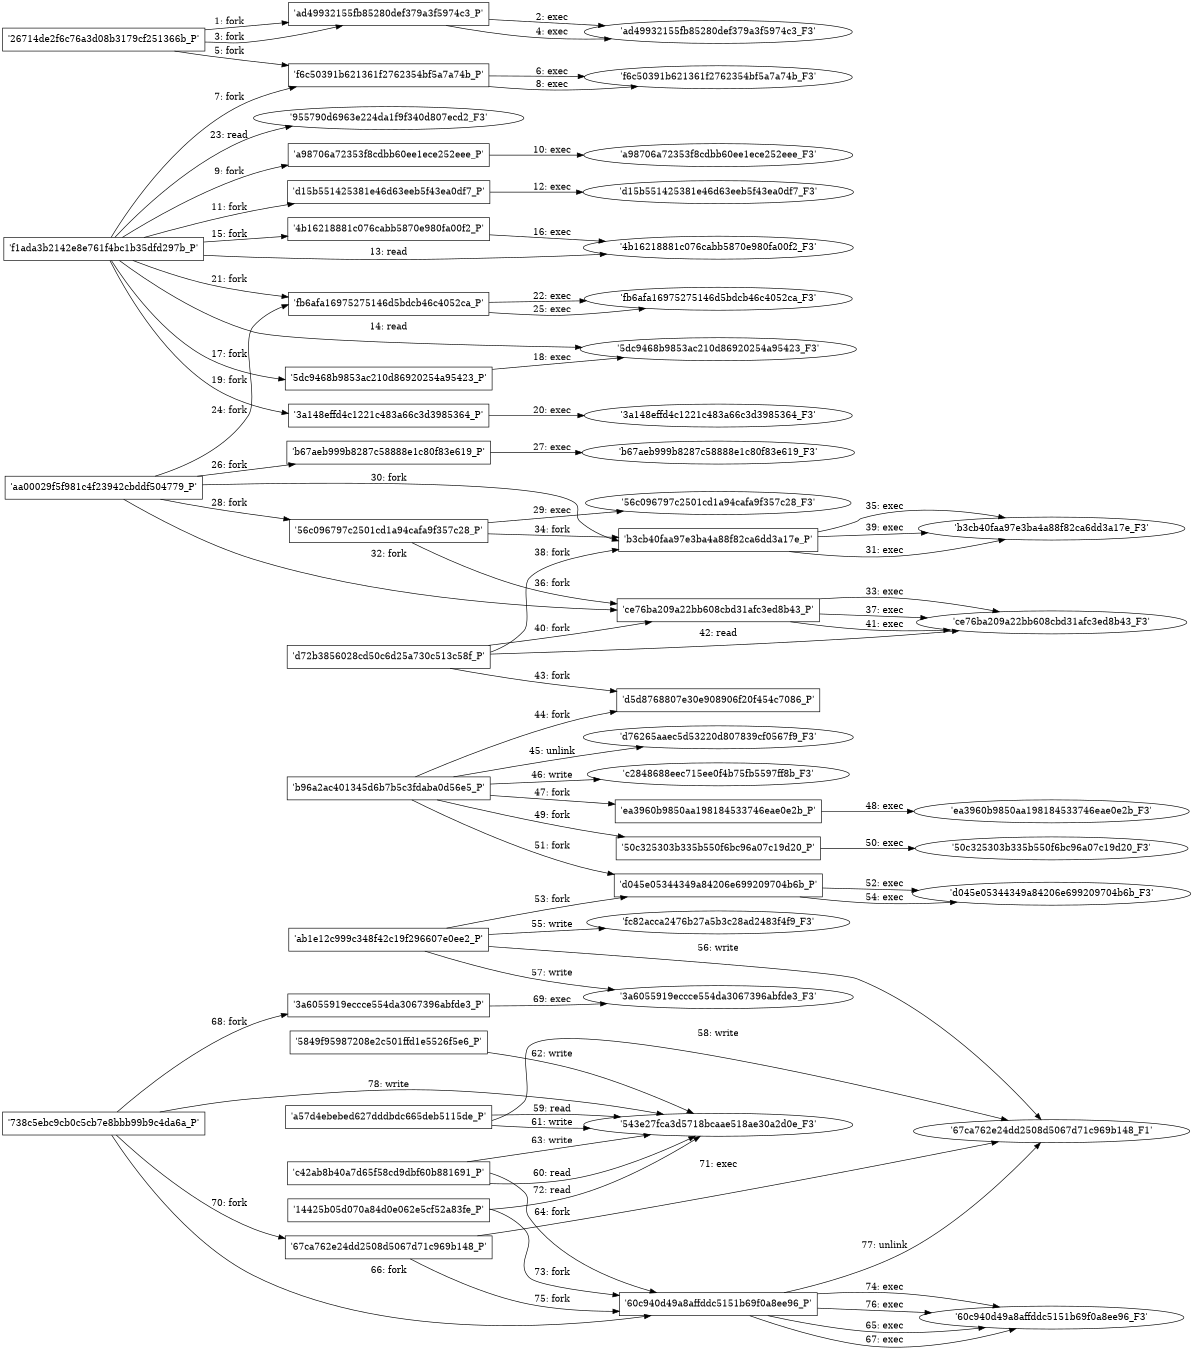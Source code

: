 digraph "D:\Learning\Paper\apt\基于CTI的攻击预警\Dataset\攻击图\ASGfromALLCTI\Threat Roundup for February 21 to February 28.dot" {
rankdir="LR"
size="9"
fixedsize="false"
splines="true"
nodesep=0.3
ranksep=0
fontsize=10
overlap="scalexy"
engine= "neato"
	"'26714de2f6c76a3d08b3179cf251366b_P'" [node_type=Process shape=box]
	"'ad49932155fb85280def379a3f5974c3_P'" [node_type=Process shape=box]
	"'26714de2f6c76a3d08b3179cf251366b_P'" -> "'ad49932155fb85280def379a3f5974c3_P'" [label="1: fork"]
	"'ad49932155fb85280def379a3f5974c3_P'" [node_type=Process shape=box]
	"'ad49932155fb85280def379a3f5974c3_F3'" [node_type=File shape=ellipse]
	"'ad49932155fb85280def379a3f5974c3_P'" -> "'ad49932155fb85280def379a3f5974c3_F3'" [label="2: exec"]
	"'26714de2f6c76a3d08b3179cf251366b_P'" [node_type=Process shape=box]
	"'ad49932155fb85280def379a3f5974c3_P'" [node_type=Process shape=box]
	"'26714de2f6c76a3d08b3179cf251366b_P'" -> "'ad49932155fb85280def379a3f5974c3_P'" [label="3: fork"]
	"'ad49932155fb85280def379a3f5974c3_P'" [node_type=Process shape=box]
	"'ad49932155fb85280def379a3f5974c3_F3'" [node_type=File shape=ellipse]
	"'ad49932155fb85280def379a3f5974c3_P'" -> "'ad49932155fb85280def379a3f5974c3_F3'" [label="4: exec"]
	"'26714de2f6c76a3d08b3179cf251366b_P'" [node_type=Process shape=box]
	"'f6c50391b621361f2762354bf5a7a74b_P'" [node_type=Process shape=box]
	"'26714de2f6c76a3d08b3179cf251366b_P'" -> "'f6c50391b621361f2762354bf5a7a74b_P'" [label="5: fork"]
	"'f6c50391b621361f2762354bf5a7a74b_P'" [node_type=Process shape=box]
	"'f6c50391b621361f2762354bf5a7a74b_F3'" [node_type=File shape=ellipse]
	"'f6c50391b621361f2762354bf5a7a74b_P'" -> "'f6c50391b621361f2762354bf5a7a74b_F3'" [label="6: exec"]
	"'f1ada3b2142e8e761f4bc1b35dfd297b_P'" [node_type=Process shape=box]
	"'f6c50391b621361f2762354bf5a7a74b_P'" [node_type=Process shape=box]
	"'f1ada3b2142e8e761f4bc1b35dfd297b_P'" -> "'f6c50391b621361f2762354bf5a7a74b_P'" [label="7: fork"]
	"'f6c50391b621361f2762354bf5a7a74b_P'" [node_type=Process shape=box]
	"'f6c50391b621361f2762354bf5a7a74b_F3'" [node_type=File shape=ellipse]
	"'f6c50391b621361f2762354bf5a7a74b_P'" -> "'f6c50391b621361f2762354bf5a7a74b_F3'" [label="8: exec"]
	"'f1ada3b2142e8e761f4bc1b35dfd297b_P'" [node_type=Process shape=box]
	"'a98706a72353f8cdbb60ee1ece252eee_P'" [node_type=Process shape=box]
	"'f1ada3b2142e8e761f4bc1b35dfd297b_P'" -> "'a98706a72353f8cdbb60ee1ece252eee_P'" [label="9: fork"]
	"'a98706a72353f8cdbb60ee1ece252eee_P'" [node_type=Process shape=box]
	"'a98706a72353f8cdbb60ee1ece252eee_F3'" [node_type=File shape=ellipse]
	"'a98706a72353f8cdbb60ee1ece252eee_P'" -> "'a98706a72353f8cdbb60ee1ece252eee_F3'" [label="10: exec"]
	"'f1ada3b2142e8e761f4bc1b35dfd297b_P'" [node_type=Process shape=box]
	"'d15b551425381e46d63eeb5f43ea0df7_P'" [node_type=Process shape=box]
	"'f1ada3b2142e8e761f4bc1b35dfd297b_P'" -> "'d15b551425381e46d63eeb5f43ea0df7_P'" [label="11: fork"]
	"'d15b551425381e46d63eeb5f43ea0df7_P'" [node_type=Process shape=box]
	"'d15b551425381e46d63eeb5f43ea0df7_F3'" [node_type=File shape=ellipse]
	"'d15b551425381e46d63eeb5f43ea0df7_P'" -> "'d15b551425381e46d63eeb5f43ea0df7_F3'" [label="12: exec"]
	"'4b16218881c076cabb5870e980fa00f2_F3'" [node_type=file shape=ellipse]
	"'f1ada3b2142e8e761f4bc1b35dfd297b_P'" [node_type=Process shape=box]
	"'f1ada3b2142e8e761f4bc1b35dfd297b_P'" -> "'4b16218881c076cabb5870e980fa00f2_F3'" [label="13: read"]
	"'5dc9468b9853ac210d86920254a95423_F3'" [node_type=file shape=ellipse]
	"'f1ada3b2142e8e761f4bc1b35dfd297b_P'" [node_type=Process shape=box]
	"'f1ada3b2142e8e761f4bc1b35dfd297b_P'" -> "'5dc9468b9853ac210d86920254a95423_F3'" [label="14: read"]
	"'f1ada3b2142e8e761f4bc1b35dfd297b_P'" [node_type=Process shape=box]
	"'4b16218881c076cabb5870e980fa00f2_P'" [node_type=Process shape=box]
	"'f1ada3b2142e8e761f4bc1b35dfd297b_P'" -> "'4b16218881c076cabb5870e980fa00f2_P'" [label="15: fork"]
	"'4b16218881c076cabb5870e980fa00f2_P'" [node_type=Process shape=box]
	"'4b16218881c076cabb5870e980fa00f2_F3'" [node_type=File shape=ellipse]
	"'4b16218881c076cabb5870e980fa00f2_P'" -> "'4b16218881c076cabb5870e980fa00f2_F3'" [label="16: exec"]
	"'f1ada3b2142e8e761f4bc1b35dfd297b_P'" [node_type=Process shape=box]
	"'5dc9468b9853ac210d86920254a95423_P'" [node_type=Process shape=box]
	"'f1ada3b2142e8e761f4bc1b35dfd297b_P'" -> "'5dc9468b9853ac210d86920254a95423_P'" [label="17: fork"]
	"'5dc9468b9853ac210d86920254a95423_P'" [node_type=Process shape=box]
	"'5dc9468b9853ac210d86920254a95423_F3'" [node_type=File shape=ellipse]
	"'5dc9468b9853ac210d86920254a95423_P'" -> "'5dc9468b9853ac210d86920254a95423_F3'" [label="18: exec"]
	"'f1ada3b2142e8e761f4bc1b35dfd297b_P'" [node_type=Process shape=box]
	"'3a148effd4c1221c483a66c3d3985364_P'" [node_type=Process shape=box]
	"'f1ada3b2142e8e761f4bc1b35dfd297b_P'" -> "'3a148effd4c1221c483a66c3d3985364_P'" [label="19: fork"]
	"'3a148effd4c1221c483a66c3d3985364_P'" [node_type=Process shape=box]
	"'3a148effd4c1221c483a66c3d3985364_F3'" [node_type=File shape=ellipse]
	"'3a148effd4c1221c483a66c3d3985364_P'" -> "'3a148effd4c1221c483a66c3d3985364_F3'" [label="20: exec"]
	"'f1ada3b2142e8e761f4bc1b35dfd297b_P'" [node_type=Process shape=box]
	"'fb6afa16975275146d5bdcb46c4052ca_P'" [node_type=Process shape=box]
	"'f1ada3b2142e8e761f4bc1b35dfd297b_P'" -> "'fb6afa16975275146d5bdcb46c4052ca_P'" [label="21: fork"]
	"'fb6afa16975275146d5bdcb46c4052ca_P'" [node_type=Process shape=box]
	"'fb6afa16975275146d5bdcb46c4052ca_F3'" [node_type=File shape=ellipse]
	"'fb6afa16975275146d5bdcb46c4052ca_P'" -> "'fb6afa16975275146d5bdcb46c4052ca_F3'" [label="22: exec"]
	"'955790d6963e224da1f9f340d807ecd2_F3'" [node_type=file shape=ellipse]
	"'f1ada3b2142e8e761f4bc1b35dfd297b_P'" [node_type=Process shape=box]
	"'f1ada3b2142e8e761f4bc1b35dfd297b_P'" -> "'955790d6963e224da1f9f340d807ecd2_F3'" [label="23: read"]
	"'aa00029f5f981c4f23942cbddf504779_P'" [node_type=Process shape=box]
	"'fb6afa16975275146d5bdcb46c4052ca_P'" [node_type=Process shape=box]
	"'aa00029f5f981c4f23942cbddf504779_P'" -> "'fb6afa16975275146d5bdcb46c4052ca_P'" [label="24: fork"]
	"'fb6afa16975275146d5bdcb46c4052ca_P'" [node_type=Process shape=box]
	"'fb6afa16975275146d5bdcb46c4052ca_F3'" [node_type=File shape=ellipse]
	"'fb6afa16975275146d5bdcb46c4052ca_P'" -> "'fb6afa16975275146d5bdcb46c4052ca_F3'" [label="25: exec"]
	"'aa00029f5f981c4f23942cbddf504779_P'" [node_type=Process shape=box]
	"'b67aeb999b8287c58888e1c80f83e619_P'" [node_type=Process shape=box]
	"'aa00029f5f981c4f23942cbddf504779_P'" -> "'b67aeb999b8287c58888e1c80f83e619_P'" [label="26: fork"]
	"'b67aeb999b8287c58888e1c80f83e619_P'" [node_type=Process shape=box]
	"'b67aeb999b8287c58888e1c80f83e619_F3'" [node_type=File shape=ellipse]
	"'b67aeb999b8287c58888e1c80f83e619_P'" -> "'b67aeb999b8287c58888e1c80f83e619_F3'" [label="27: exec"]
	"'aa00029f5f981c4f23942cbddf504779_P'" [node_type=Process shape=box]
	"'56c096797c2501cd1a94cafa9f357c28_P'" [node_type=Process shape=box]
	"'aa00029f5f981c4f23942cbddf504779_P'" -> "'56c096797c2501cd1a94cafa9f357c28_P'" [label="28: fork"]
	"'56c096797c2501cd1a94cafa9f357c28_P'" [node_type=Process shape=box]
	"'56c096797c2501cd1a94cafa9f357c28_F3'" [node_type=File shape=ellipse]
	"'56c096797c2501cd1a94cafa9f357c28_P'" -> "'56c096797c2501cd1a94cafa9f357c28_F3'" [label="29: exec"]
	"'aa00029f5f981c4f23942cbddf504779_P'" [node_type=Process shape=box]
	"'b3cb40faa97e3ba4a88f82ca6dd3a17e_P'" [node_type=Process shape=box]
	"'aa00029f5f981c4f23942cbddf504779_P'" -> "'b3cb40faa97e3ba4a88f82ca6dd3a17e_P'" [label="30: fork"]
	"'b3cb40faa97e3ba4a88f82ca6dd3a17e_P'" [node_type=Process shape=box]
	"'b3cb40faa97e3ba4a88f82ca6dd3a17e_F3'" [node_type=File shape=ellipse]
	"'b3cb40faa97e3ba4a88f82ca6dd3a17e_P'" -> "'b3cb40faa97e3ba4a88f82ca6dd3a17e_F3'" [label="31: exec"]
	"'aa00029f5f981c4f23942cbddf504779_P'" [node_type=Process shape=box]
	"'ce76ba209a22bb608cbd31afc3ed8b43_P'" [node_type=Process shape=box]
	"'aa00029f5f981c4f23942cbddf504779_P'" -> "'ce76ba209a22bb608cbd31afc3ed8b43_P'" [label="32: fork"]
	"'ce76ba209a22bb608cbd31afc3ed8b43_P'" [node_type=Process shape=box]
	"'ce76ba209a22bb608cbd31afc3ed8b43_F3'" [node_type=File shape=ellipse]
	"'ce76ba209a22bb608cbd31afc3ed8b43_P'" -> "'ce76ba209a22bb608cbd31afc3ed8b43_F3'" [label="33: exec"]
	"'56c096797c2501cd1a94cafa9f357c28_P'" [node_type=Process shape=box]
	"'b3cb40faa97e3ba4a88f82ca6dd3a17e_P'" [node_type=Process shape=box]
	"'56c096797c2501cd1a94cafa9f357c28_P'" -> "'b3cb40faa97e3ba4a88f82ca6dd3a17e_P'" [label="34: fork"]
	"'b3cb40faa97e3ba4a88f82ca6dd3a17e_P'" [node_type=Process shape=box]
	"'b3cb40faa97e3ba4a88f82ca6dd3a17e_F3'" [node_type=File shape=ellipse]
	"'b3cb40faa97e3ba4a88f82ca6dd3a17e_P'" -> "'b3cb40faa97e3ba4a88f82ca6dd3a17e_F3'" [label="35: exec"]
	"'56c096797c2501cd1a94cafa9f357c28_P'" [node_type=Process shape=box]
	"'ce76ba209a22bb608cbd31afc3ed8b43_P'" [node_type=Process shape=box]
	"'56c096797c2501cd1a94cafa9f357c28_P'" -> "'ce76ba209a22bb608cbd31afc3ed8b43_P'" [label="36: fork"]
	"'ce76ba209a22bb608cbd31afc3ed8b43_P'" [node_type=Process shape=box]
	"'ce76ba209a22bb608cbd31afc3ed8b43_F3'" [node_type=File shape=ellipse]
	"'ce76ba209a22bb608cbd31afc3ed8b43_P'" -> "'ce76ba209a22bb608cbd31afc3ed8b43_F3'" [label="37: exec"]
	"'d72b3856028cd50c6d25a730c513c58f_P'" [node_type=Process shape=box]
	"'b3cb40faa97e3ba4a88f82ca6dd3a17e_P'" [node_type=Process shape=box]
	"'d72b3856028cd50c6d25a730c513c58f_P'" -> "'b3cb40faa97e3ba4a88f82ca6dd3a17e_P'" [label="38: fork"]
	"'b3cb40faa97e3ba4a88f82ca6dd3a17e_P'" [node_type=Process shape=box]
	"'b3cb40faa97e3ba4a88f82ca6dd3a17e_F3'" [node_type=File shape=ellipse]
	"'b3cb40faa97e3ba4a88f82ca6dd3a17e_P'" -> "'b3cb40faa97e3ba4a88f82ca6dd3a17e_F3'" [label="39: exec"]
	"'d72b3856028cd50c6d25a730c513c58f_P'" [node_type=Process shape=box]
	"'ce76ba209a22bb608cbd31afc3ed8b43_P'" [node_type=Process shape=box]
	"'d72b3856028cd50c6d25a730c513c58f_P'" -> "'ce76ba209a22bb608cbd31afc3ed8b43_P'" [label="40: fork"]
	"'ce76ba209a22bb608cbd31afc3ed8b43_P'" [node_type=Process shape=box]
	"'ce76ba209a22bb608cbd31afc3ed8b43_F3'" [node_type=File shape=ellipse]
	"'ce76ba209a22bb608cbd31afc3ed8b43_P'" -> "'ce76ba209a22bb608cbd31afc3ed8b43_F3'" [label="41: exec"]
	"'ce76ba209a22bb608cbd31afc3ed8b43_F3'" [node_type=file shape=ellipse]
	"'d72b3856028cd50c6d25a730c513c58f_P'" [node_type=Process shape=box]
	"'d72b3856028cd50c6d25a730c513c58f_P'" -> "'ce76ba209a22bb608cbd31afc3ed8b43_F3'" [label="42: read"]
	"'d72b3856028cd50c6d25a730c513c58f_P'" [node_type=Process shape=box]
	"'d5d8768807e30e908906f20f454c7086_P'" [node_type=Process shape=box]
	"'d72b3856028cd50c6d25a730c513c58f_P'" -> "'d5d8768807e30e908906f20f454c7086_P'" [label="43: fork"]
	"'b96a2ac401345d6b7b5c3fdaba0d56e5_P'" [node_type=Process shape=box]
	"'d5d8768807e30e908906f20f454c7086_P'" [node_type=Process shape=box]
	"'b96a2ac401345d6b7b5c3fdaba0d56e5_P'" -> "'d5d8768807e30e908906f20f454c7086_P'" [label="44: fork"]
	"'d76265aaec5d53220d807839cf0567f9_F3'" [node_type=file shape=ellipse]
	"'b96a2ac401345d6b7b5c3fdaba0d56e5_P'" [node_type=Process shape=box]
	"'b96a2ac401345d6b7b5c3fdaba0d56e5_P'" -> "'d76265aaec5d53220d807839cf0567f9_F3'" [label="45: unlink"]
	"'c2848688eec715ee0f4b75fb5597ff8b_F3'" [node_type=file shape=ellipse]
	"'b96a2ac401345d6b7b5c3fdaba0d56e5_P'" [node_type=Process shape=box]
	"'b96a2ac401345d6b7b5c3fdaba0d56e5_P'" -> "'c2848688eec715ee0f4b75fb5597ff8b_F3'" [label="46: write"]
	"'b96a2ac401345d6b7b5c3fdaba0d56e5_P'" [node_type=Process shape=box]
	"'ea3960b9850aa198184533746eae0e2b_P'" [node_type=Process shape=box]
	"'b96a2ac401345d6b7b5c3fdaba0d56e5_P'" -> "'ea3960b9850aa198184533746eae0e2b_P'" [label="47: fork"]
	"'ea3960b9850aa198184533746eae0e2b_P'" [node_type=Process shape=box]
	"'ea3960b9850aa198184533746eae0e2b_F3'" [node_type=File shape=ellipse]
	"'ea3960b9850aa198184533746eae0e2b_P'" -> "'ea3960b9850aa198184533746eae0e2b_F3'" [label="48: exec"]
	"'b96a2ac401345d6b7b5c3fdaba0d56e5_P'" [node_type=Process shape=box]
	"'50c325303b335b550f6bc96a07c19d20_P'" [node_type=Process shape=box]
	"'b96a2ac401345d6b7b5c3fdaba0d56e5_P'" -> "'50c325303b335b550f6bc96a07c19d20_P'" [label="49: fork"]
	"'50c325303b335b550f6bc96a07c19d20_P'" [node_type=Process shape=box]
	"'50c325303b335b550f6bc96a07c19d20_F3'" [node_type=File shape=ellipse]
	"'50c325303b335b550f6bc96a07c19d20_P'" -> "'50c325303b335b550f6bc96a07c19d20_F3'" [label="50: exec"]
	"'b96a2ac401345d6b7b5c3fdaba0d56e5_P'" [node_type=Process shape=box]
	"'d045e05344349a84206e699209704b6b_P'" [node_type=Process shape=box]
	"'b96a2ac401345d6b7b5c3fdaba0d56e5_P'" -> "'d045e05344349a84206e699209704b6b_P'" [label="51: fork"]
	"'d045e05344349a84206e699209704b6b_P'" [node_type=Process shape=box]
	"'d045e05344349a84206e699209704b6b_F3'" [node_type=File shape=ellipse]
	"'d045e05344349a84206e699209704b6b_P'" -> "'d045e05344349a84206e699209704b6b_F3'" [label="52: exec"]
	"'ab1e12c999c348f42c19f296607e0ee2_P'" [node_type=Process shape=box]
	"'d045e05344349a84206e699209704b6b_P'" [node_type=Process shape=box]
	"'ab1e12c999c348f42c19f296607e0ee2_P'" -> "'d045e05344349a84206e699209704b6b_P'" [label="53: fork"]
	"'d045e05344349a84206e699209704b6b_P'" [node_type=Process shape=box]
	"'d045e05344349a84206e699209704b6b_F3'" [node_type=File shape=ellipse]
	"'d045e05344349a84206e699209704b6b_P'" -> "'d045e05344349a84206e699209704b6b_F3'" [label="54: exec"]
	"'fc82acca2476b27a5b3c28ad2483f4f9_F3'" [node_type=file shape=ellipse]
	"'ab1e12c999c348f42c19f296607e0ee2_P'" [node_type=Process shape=box]
	"'ab1e12c999c348f42c19f296607e0ee2_P'" -> "'fc82acca2476b27a5b3c28ad2483f4f9_F3'" [label="55: write"]
	"'67ca762e24dd2508d5067d71c969b148_F1'" [node_type=file shape=ellipse]
	"'ab1e12c999c348f42c19f296607e0ee2_P'" [node_type=Process shape=box]
	"'ab1e12c999c348f42c19f296607e0ee2_P'" -> "'67ca762e24dd2508d5067d71c969b148_F1'" [label="56: write"]
	"'3a6055919eccce554da3067396abfde3_F3'" [node_type=file shape=ellipse]
	"'ab1e12c999c348f42c19f296607e0ee2_P'" [node_type=Process shape=box]
	"'ab1e12c999c348f42c19f296607e0ee2_P'" -> "'3a6055919eccce554da3067396abfde3_F3'" [label="57: write"]
	"'67ca762e24dd2508d5067d71c969b148_F1'" [node_type=file shape=ellipse]
	"'a57d4ebebed627dddbdc665deb5115de_P'" [node_type=Process shape=box]
	"'a57d4ebebed627dddbdc665deb5115de_P'" -> "'67ca762e24dd2508d5067d71c969b148_F1'" [label="58: write"]
	"'543e27fca3d5718bcaae518ae30a2d0e_F3'" [node_type=file shape=ellipse]
	"'a57d4ebebed627dddbdc665deb5115de_P'" [node_type=Process shape=box]
	"'a57d4ebebed627dddbdc665deb5115de_P'" -> "'543e27fca3d5718bcaae518ae30a2d0e_F3'" [label="59: read"]
	"'543e27fca3d5718bcaae518ae30a2d0e_F3'" [node_type=file shape=ellipse]
	"'c42ab8b40a7d65f58cd9dbf60b881691_P'" [node_type=Process shape=box]
	"'c42ab8b40a7d65f58cd9dbf60b881691_P'" -> "'543e27fca3d5718bcaae518ae30a2d0e_F3'" [label="60: read"]
	"'543e27fca3d5718bcaae518ae30a2d0e_F3'" [node_type=file shape=ellipse]
	"'a57d4ebebed627dddbdc665deb5115de_P'" [node_type=Process shape=box]
	"'a57d4ebebed627dddbdc665deb5115de_P'" -> "'543e27fca3d5718bcaae518ae30a2d0e_F3'" [label="61: write"]
	"'543e27fca3d5718bcaae518ae30a2d0e_F3'" [node_type=file shape=ellipse]
	"'5849f95987208e2c501ffd1e5526f5e6_P'" [node_type=Process shape=box]
	"'5849f95987208e2c501ffd1e5526f5e6_P'" -> "'543e27fca3d5718bcaae518ae30a2d0e_F3'" [label="62: write"]
	"'543e27fca3d5718bcaae518ae30a2d0e_F3'" [node_type=file shape=ellipse]
	"'c42ab8b40a7d65f58cd9dbf60b881691_P'" [node_type=Process shape=box]
	"'c42ab8b40a7d65f58cd9dbf60b881691_P'" -> "'543e27fca3d5718bcaae518ae30a2d0e_F3'" [label="63: write"]
	"'c42ab8b40a7d65f58cd9dbf60b881691_P'" [node_type=Process shape=box]
	"'60c940d49a8affddc5151b69f0a8ee96_P'" [node_type=Process shape=box]
	"'c42ab8b40a7d65f58cd9dbf60b881691_P'" -> "'60c940d49a8affddc5151b69f0a8ee96_P'" [label="64: fork"]
	"'60c940d49a8affddc5151b69f0a8ee96_P'" [node_type=Process shape=box]
	"'60c940d49a8affddc5151b69f0a8ee96_F3'" [node_type=File shape=ellipse]
	"'60c940d49a8affddc5151b69f0a8ee96_P'" -> "'60c940d49a8affddc5151b69f0a8ee96_F3'" [label="65: exec"]
	"'738c5ebc9cb0c5cb7e8bbb99b9c4da6a_P'" [node_type=Process shape=box]
	"'60c940d49a8affddc5151b69f0a8ee96_P'" [node_type=Process shape=box]
	"'738c5ebc9cb0c5cb7e8bbb99b9c4da6a_P'" -> "'60c940d49a8affddc5151b69f0a8ee96_P'" [label="66: fork"]
	"'60c940d49a8affddc5151b69f0a8ee96_P'" [node_type=Process shape=box]
	"'60c940d49a8affddc5151b69f0a8ee96_F3'" [node_type=File shape=ellipse]
	"'60c940d49a8affddc5151b69f0a8ee96_P'" -> "'60c940d49a8affddc5151b69f0a8ee96_F3'" [label="67: exec"]
	"'738c5ebc9cb0c5cb7e8bbb99b9c4da6a_P'" [node_type=Process shape=box]
	"'3a6055919eccce554da3067396abfde3_P'" [node_type=Process shape=box]
	"'738c5ebc9cb0c5cb7e8bbb99b9c4da6a_P'" -> "'3a6055919eccce554da3067396abfde3_P'" [label="68: fork"]
	"'3a6055919eccce554da3067396abfde3_P'" [node_type=Process shape=box]
	"'3a6055919eccce554da3067396abfde3_F3'" [node_type=File shape=ellipse]
	"'3a6055919eccce554da3067396abfde3_P'" -> "'3a6055919eccce554da3067396abfde3_F3'" [label="69: exec"]
	"'738c5ebc9cb0c5cb7e8bbb99b9c4da6a_P'" [node_type=Process shape=box]
	"'67ca762e24dd2508d5067d71c969b148_P'" [node_type=Process shape=box]
	"'738c5ebc9cb0c5cb7e8bbb99b9c4da6a_P'" -> "'67ca762e24dd2508d5067d71c969b148_P'" [label="70: fork"]
	"'67ca762e24dd2508d5067d71c969b148_P'" [node_type=Process shape=box]
	"'67ca762e24dd2508d5067d71c969b148_F1'" [node_type=File shape=ellipse]
	"'67ca762e24dd2508d5067d71c969b148_P'" -> "'67ca762e24dd2508d5067d71c969b148_F1'" [label="71: exec"]
	"'543e27fca3d5718bcaae518ae30a2d0e_F3'" [node_type=file shape=ellipse]
	"'14425b05d070a84d0e062e5cf52a83fe_P'" [node_type=Process shape=box]
	"'14425b05d070a84d0e062e5cf52a83fe_P'" -> "'543e27fca3d5718bcaae518ae30a2d0e_F3'" [label="72: read"]
	"'14425b05d070a84d0e062e5cf52a83fe_P'" [node_type=Process shape=box]
	"'60c940d49a8affddc5151b69f0a8ee96_P'" [node_type=Process shape=box]
	"'14425b05d070a84d0e062e5cf52a83fe_P'" -> "'60c940d49a8affddc5151b69f0a8ee96_P'" [label="73: fork"]
	"'60c940d49a8affddc5151b69f0a8ee96_P'" [node_type=Process shape=box]
	"'60c940d49a8affddc5151b69f0a8ee96_F3'" [node_type=File shape=ellipse]
	"'60c940d49a8affddc5151b69f0a8ee96_P'" -> "'60c940d49a8affddc5151b69f0a8ee96_F3'" [label="74: exec"]
	"'67ca762e24dd2508d5067d71c969b148_P'" [node_type=Process shape=box]
	"'60c940d49a8affddc5151b69f0a8ee96_P'" [node_type=Process shape=box]
	"'67ca762e24dd2508d5067d71c969b148_P'" -> "'60c940d49a8affddc5151b69f0a8ee96_P'" [label="75: fork"]
	"'60c940d49a8affddc5151b69f0a8ee96_P'" [node_type=Process shape=box]
	"'60c940d49a8affddc5151b69f0a8ee96_F3'" [node_type=File shape=ellipse]
	"'60c940d49a8affddc5151b69f0a8ee96_P'" -> "'60c940d49a8affddc5151b69f0a8ee96_F3'" [label="76: exec"]
	"'67ca762e24dd2508d5067d71c969b148_F1'" [node_type=file shape=ellipse]
	"'60c940d49a8affddc5151b69f0a8ee96_P'" [node_type=Process shape=box]
	"'60c940d49a8affddc5151b69f0a8ee96_P'" -> "'67ca762e24dd2508d5067d71c969b148_F1'" [label="77: unlink"]
	"'543e27fca3d5718bcaae518ae30a2d0e_F3'" [node_type=file shape=ellipse]
	"'738c5ebc9cb0c5cb7e8bbb99b9c4da6a_P'" [node_type=Process shape=box]
	"'738c5ebc9cb0c5cb7e8bbb99b9c4da6a_P'" -> "'543e27fca3d5718bcaae518ae30a2d0e_F3'" [label="78: write"]
}
